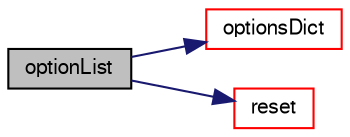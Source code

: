 digraph "optionList"
{
  bgcolor="transparent";
  edge [fontname="FreeSans",fontsize="10",labelfontname="FreeSans",labelfontsize="10"];
  node [fontname="FreeSans",fontsize="10",shape=record];
  rankdir="LR";
  Node4 [label="optionList",height=0.2,width=0.4,color="black", fillcolor="grey75", style="filled", fontcolor="black"];
  Node4 -> Node5 [color="midnightblue",fontsize="10",style="solid",fontname="FreeSans"];
  Node5 [label="optionsDict",height=0.2,width=0.4,color="red",URL="$a23454.html#a4b2ef49254fa32d0e03ee99657f1600f",tooltip="Return the \"options\" sub-dictionary if present otherwise return dict. "];
  Node4 -> Node56 [color="midnightblue",fontsize="10",style="solid",fontname="FreeSans"];
  Node56 [label="reset",height=0.2,width=0.4,color="red",URL="$a23454.html#a08d5e47664d164c806dc4d18a7d139aa",tooltip="Reset the source list. "];
}
